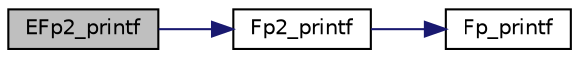 digraph "EFp2_printf"
{
  edge [fontname="Helvetica",fontsize="10",labelfontname="Helvetica",labelfontsize="10"];
  node [fontname="Helvetica",fontsize="10",shape=record];
  rankdir="LR";
  Node49 [label="EFp2_printf",height=0.2,width=0.4,color="black", fillcolor="grey75", style="filled", fontcolor="black"];
  Node49 -> Node50 [color="midnightblue",fontsize="10",style="solid",fontname="Helvetica"];
  Node50 [label="Fp2_printf",height=0.2,width=0.4,color="black", fillcolor="white", style="filled",URL="$bn__fp2_8h.html#a59e2b3fa1826cf1dd8a06c7c8a7ac941"];
  Node50 -> Node51 [color="midnightblue",fontsize="10",style="solid",fontname="Helvetica"];
  Node51 [label="Fp_printf",height=0.2,width=0.4,color="black", fillcolor="white", style="filled",URL="$bn__fp_8h.html#a1512d0a8dafbc0776e84231b75ecd646"];
}
